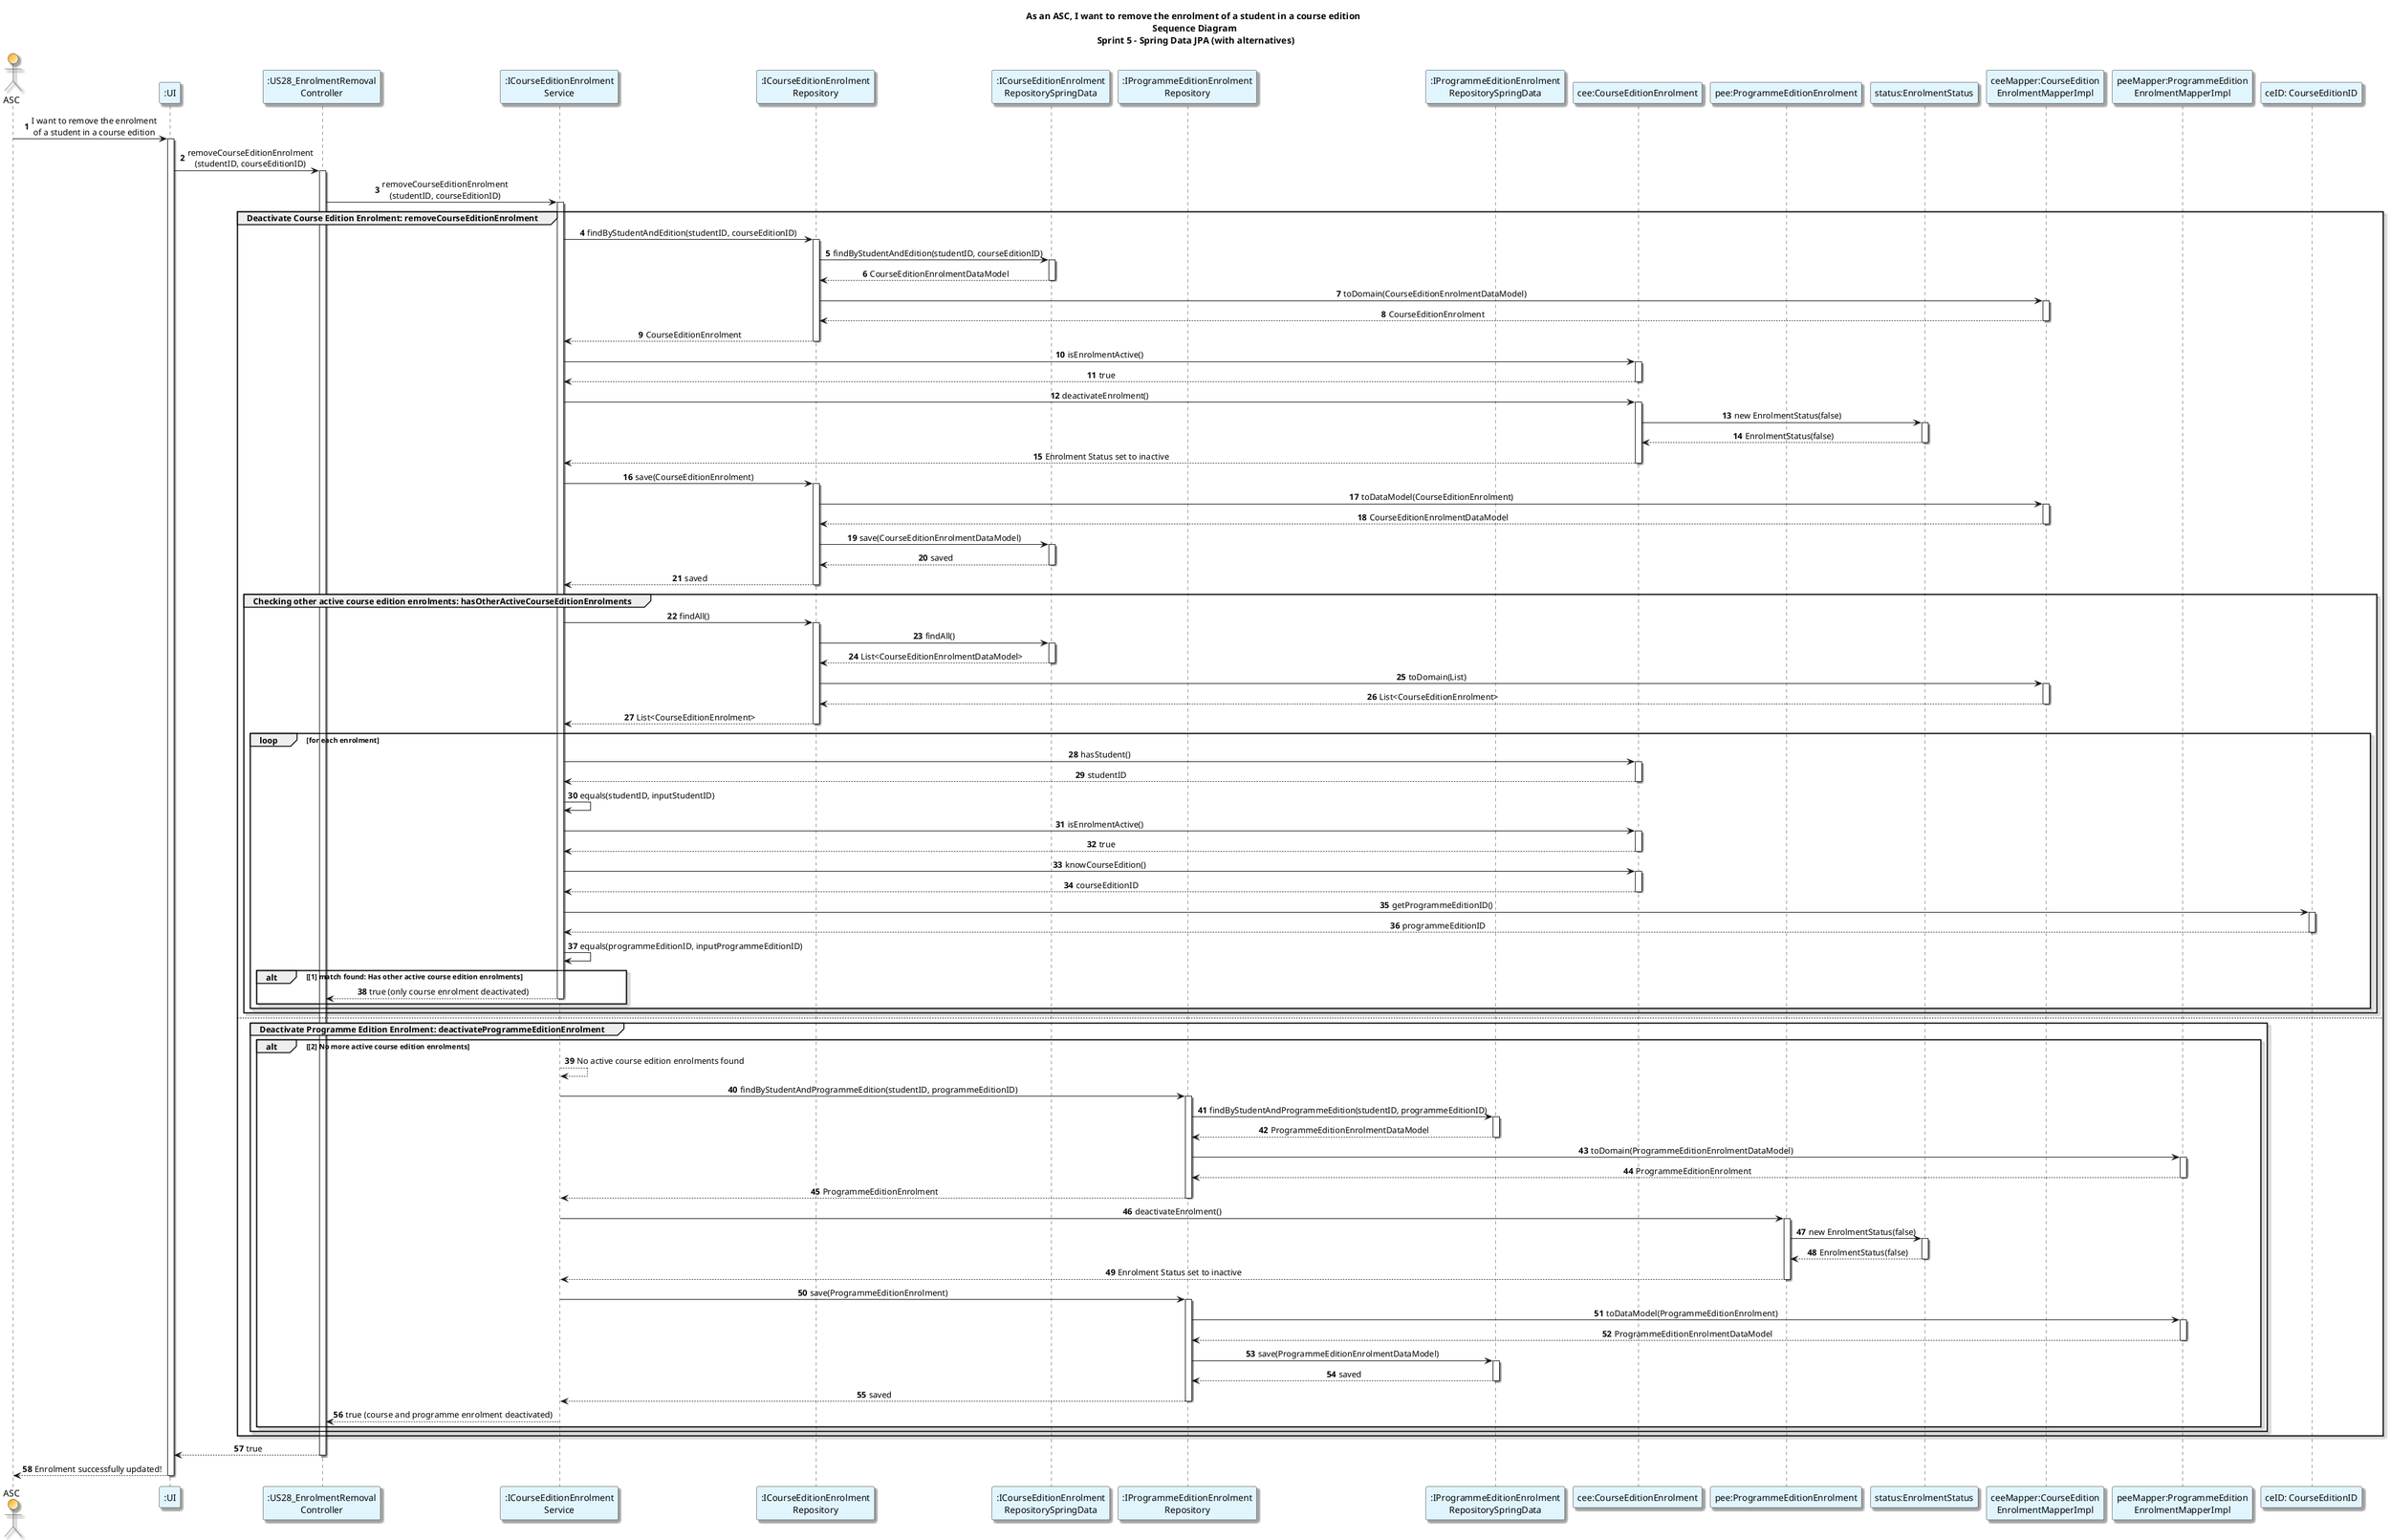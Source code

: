 @startuml

title As an ASC, I want to remove the enrolment of a student in a course edition \n Sequence Diagram \n Sprint 5 - Spring Data JPA (with alternatives)
autonumber
skinparam {
  ActivityPadding 2
  ActivityMargin 2
  BoxPadding 2
}
skinparam defaultTextAlignment center
skinparam shadowing true

actor ASC #Orange/White
participant ":UI" as UI #E1F5FE
participant ":US28_EnrolmentRemoval\nController" as Controller #E1F5FE
participant ":ICourseEditionEnrolment\nService" as Service #E1F5FE
participant ":ICourseEditionEnrolment\nRepository" as CEERepo #E1F5FE
participant ":ICourseEditionEnrolment\nRepositorySpringData" as CEESpringRepo #E1F5FE
participant ":IProgrammeEditionEnrolment\nRepository" as PEERepo #E1F5FE
participant ":IProgrammeEditionEnrolment\nRepositorySpringData" as PEESpringRepo #E1F5FE
participant "cee:CourseEditionEnrolment" as CEE #E1F5FE
participant "pee:ProgrammeEditionEnrolment" as PEE #E1F5FE
participant "status:EnrolmentStatus" as Status #E1F5FE
participant "ceeMapper:CourseEdition\nEnrolmentMapperImpl" as CEEMapper #E1F5FE
participant "peeMapper:ProgrammeEdition\nEnrolmentMapperImpl" as PEEMapper #E1F5FE
participant "ceID: CourseEditionID" as courseEditionID #E1F5FE

' Step 1: User initiates the request to remove enrolment
ASC -> UI : I want to remove the enrolment\nof a student in a course edition
activate UI
UI -> Controller: removeCourseEditionEnrolment\n(studentID, courseEditionID)
activate Controller
Controller -> Service: removeCourseEditionEnrolment\n(studentID, courseEditionID)
activate Service

' Step 2: Service retrieves enrolment from repository
group Deactivate Course Edition Enrolment: removeCourseEditionEnrolment
Service -> CEERepo: findByStudentAndEdition(studentID, courseEditionID)
activate CEERepo
CEERepo -> CEESpringRepo: findByStudentAndEdition(studentID, courseEditionID)
activate CEESpringRepo
CEESpringRepo --> CEERepo: CourseEditionEnrolmentDataModel
deactivate CEESpringRepo
CEERepo -> CEEMapper: toDomain(CourseEditionEnrolmentDataModel)
activate CEEMapper
CEEMapper --> CEERepo: CourseEditionEnrolment
deactivate CEEMapper
CEERepo --> Service: CourseEditionEnrolment
deactivate CEESpringRepo
deactivate CEERepo

' Step 3: Check if enrolment is active
Service -> CEE: isEnrolmentActive()
activate CEE
CEE --> Service: true
deactivate CEE

' Step 4: Deactivate the enrolment if active
Service -> CEE: deactivateEnrolment()
activate CEE
CEE -> Status: new EnrolmentStatus(false)
activate Status
Status --> CEE: EnrolmentStatus(false)
deactivate Status
CEE --> Service: Enrolment Status set to inactive
deactivate CEE

' Step 5: Save the updated enrolment in the repository
Service -> CEERepo: save(CourseEditionEnrolment)
activate CEERepo
CEERepo -> CEEMapper: toDataModel(CourseEditionEnrolment)
activate CEEMapper
CEEMapper --> CEERepo: CourseEditionEnrolmentDataModel
deactivate CEEMapper
CEERepo -> CEESpringRepo: save(CourseEditionEnrolmentDataModel)
activate CEESpringRepo
CEESpringRepo --> CEERepo: saved
deactivate CEESpringRepo
CEERepo --> Service: saved
deactivate CEERepo


' Step 6: Checking for other active course enrolments
group Checking other active course edition enrolments: hasOtherActiveCourseEditionEnrolments
Service -> CEERepo: findAll()
activate CEERepo
CEERepo -> CEESpringRepo: findAll()
activate CEESpringRepo
CEESpringRepo --> CEERepo: List<CourseEditionEnrolmentDataModel>
deactivate CEESpringRepo
CEERepo -> CEEMapper: toDomain(List)
activate CEEMapper
CEEMapper --> CEERepo: List<CourseEditionEnrolment>
deactivate CEEMapper
CEERepo --> Service: List<CourseEditionEnrolment>
deactivate CEESpringRepo
deactivate CEERepo
loop for each enrolment
  ' Step 6.1: Check if the enrolment belongs to the student
  Service -> CEE: hasStudent()
  activate CEE
  CEE --> Service: studentID
  deactivate CEE
  Service -> Service: equals(studentID, inputStudentID)

  ' Step 6.2: Check if the enrolment is active
  Service -> CEE: isEnrolmentActive()
  activate CEE
  CEE --> Service: true
  deactivate CEE

  ' Step 6.3: Retrieve course edition ID
  Service -> CEE: knowCourseEdition()
  activate CEE
  CEE --> Service: courseEditionID
  deactivate CEE

  ' Step 6.4: Retrieve programme edition ID from course edition
  Service -> courseEditionID: getProgrammeEditionID()
  activate courseEditionID
  courseEditionID --> Service: programmeEditionID
  deactivate courseEditionID

  Service -> Service: equals(programmeEditionID, inputProgrammeEditionID)

  alt [1] match found: Has other active course edition enrolments
    Service --> Controller: true (only course enrolment deactivated)
    deactivate Service
  end
end
end
else
' After loop
group Deactivate Programme Edition Enrolment: deactivateProgrammeEditionEnrolment
alt [2] No more active course edition enrolments
Service --> Service: No active course edition enrolments found
    ' Step 7.1: Retrieve programme edition enrolment from repository
    Service -> PEERepo: findByStudentAndProgrammeEdition(studentID, programmeEditionID)
    activate PEERepo
    PEERepo -> PEESpringRepo: findByStudentAndProgrammeEdition(studentID, programmeEditionID)
    activate PEESpringRepo
    PEESpringRepo --> PEERepo: ProgrammeEditionEnrolmentDataModel
    deactivate PEESpringRepo
    PEERepo -> PEEMapper: toDomain(ProgrammeEditionEnrolmentDataModel)
    activate PEEMapper
    PEEMapper --> PEERepo: ProgrammeEditionEnrolment
    deactivate PEEMapper
    PEERepo --> Service: ProgrammeEditionEnrolment
    deactivate PEESpringRepo
    deactivate PEERepo

    ' Step 7.2: Deactivate programme edition enrolment
    Service -> PEE: deactivateEnrolment()
    activate PEE
    PEE -> Status: new EnrolmentStatus(false)
    activate Status
    Status --> PEE: EnrolmentStatus(false)
    deactivate Status
    PEE --> Service: Enrolment Status set to inactive
    deactivate PEE

    ' Step 7.3: Save the updated programme enrolment in the repository
    Service -> PEERepo: save(ProgrammeEditionEnrolment)
    activate PEERepo
    PEERepo -> PEEMapper: toDataModel(ProgrammeEditionEnrolment)
    activate PEEMapper
    PEEMapper --> PEERepo: ProgrammeEditionEnrolmentDataModel
    deactivate PEEMapper
    PEERepo -> PEESpringRepo: save(ProgrammeEditionEnrolmentDataModel)
    activate PEESpringRepo
    PEESpringRepo --> PEERepo: saved
    deactivate PEESpringRepo
    PEERepo --> Service: saved
    deactivate PEERepo

    ' Step 7.4: Return success to the controller
    Service --> Controller: true (course and programme enrolment deactivated)
    deactivate Service
end
end
end

' Step 8: Return success message to the user
Controller --> UI: true
deactivate Controller
UI --> ASC: Enrolment successfully updated!
deactivate UI

@enduml
